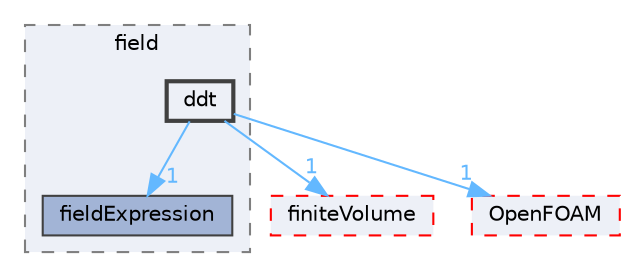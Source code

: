 digraph "src/functionObjects/field/ddt"
{
 // LATEX_PDF_SIZE
  bgcolor="transparent";
  edge [fontname=Helvetica,fontsize=10,labelfontname=Helvetica,labelfontsize=10];
  node [fontname=Helvetica,fontsize=10,shape=box,height=0.2,width=0.4];
  compound=true
  subgraph clusterdir_bae024cac12ddc6733a616261920a91f {
    graph [ bgcolor="#edf0f7", pencolor="grey50", label="field", fontname=Helvetica,fontsize=10 style="filled,dashed", URL="dir_bae024cac12ddc6733a616261920a91f.html",tooltip=""]
  dir_99d46d8c6d72cd5f0a835500a9aad641 [label="fieldExpression", fillcolor="#a2b4d6", color="grey25", style="filled", URL="dir_99d46d8c6d72cd5f0a835500a9aad641.html",tooltip=""];
  dir_19d31211bb4c9c0cf8a119b26d11f4e5 [label="ddt", fillcolor="#edf0f7", color="grey25", style="filled,bold", URL="dir_19d31211bb4c9c0cf8a119b26d11f4e5.html",tooltip=""];
  }
  dir_9bd15774b555cf7259a6fa18f99fe99b [label="finiteVolume", fillcolor="#edf0f7", color="red", style="filled,dashed", URL="dir_9bd15774b555cf7259a6fa18f99fe99b.html",tooltip=""];
  dir_c5473ff19b20e6ec4dfe5c310b3778a8 [label="OpenFOAM", fillcolor="#edf0f7", color="red", style="filled,dashed", URL="dir_c5473ff19b20e6ec4dfe5c310b3778a8.html",tooltip=""];
  dir_19d31211bb4c9c0cf8a119b26d11f4e5->dir_99d46d8c6d72cd5f0a835500a9aad641 [headlabel="1", labeldistance=1.5 headhref="dir_000819_001324.html" href="dir_000819_001324.html" color="steelblue1" fontcolor="steelblue1"];
  dir_19d31211bb4c9c0cf8a119b26d11f4e5->dir_9bd15774b555cf7259a6fa18f99fe99b [headlabel="1", labeldistance=1.5 headhref="dir_000819_001387.html" href="dir_000819_001387.html" color="steelblue1" fontcolor="steelblue1"];
  dir_19d31211bb4c9c0cf8a119b26d11f4e5->dir_c5473ff19b20e6ec4dfe5c310b3778a8 [headlabel="1", labeldistance=1.5 headhref="dir_000819_002695.html" href="dir_000819_002695.html" color="steelblue1" fontcolor="steelblue1"];
}
